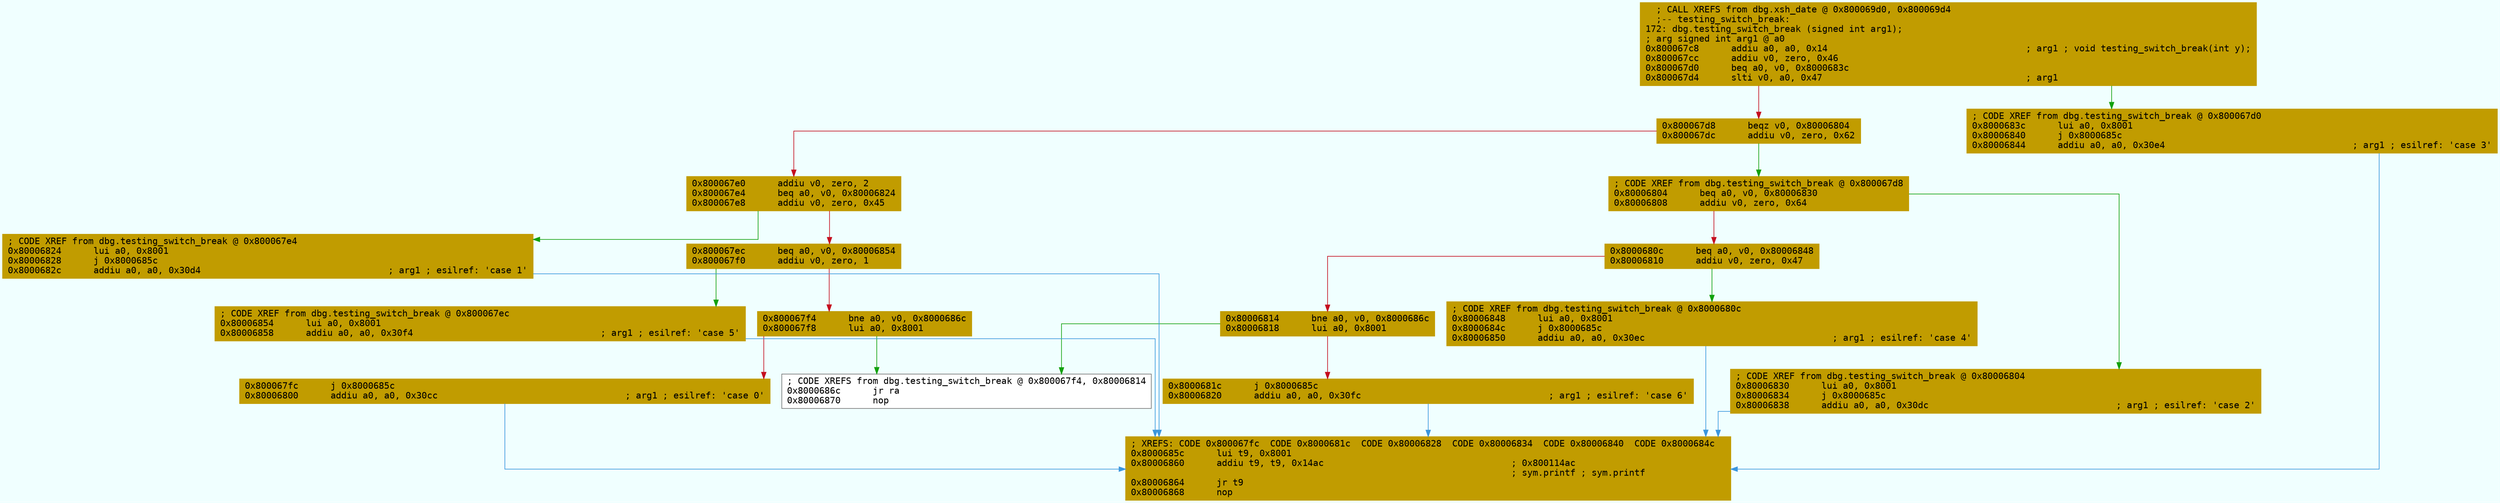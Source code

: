 digraph code {
	graph [bgcolor=azure fontsize=8 fontname="Courier" splines="ortho"];
	node [fillcolor=gray style=filled shape=box];
	edge [arrowhead="normal"];
	"0x800067c8" [URL="dbg.testing_switch_break/0x800067c8", fillcolor="#c19c00",color="#c19c00", fontname="Courier",label="  ; CALL XREFS from dbg.xsh_date @ 0x800069d0, 0x800069d4\l  ;-- testing_switch_break:\l172: dbg.testing_switch_break (signed int arg1);\l; arg signed int arg1 @ a0\l0x800067c8      addiu a0, a0, 0x14                                     ; arg1 ; void testing_switch_break(int y);\l0x800067cc      addiu v0, zero, 0x46\l0x800067d0      beq a0, v0, 0x8000683c\l0x800067d4      slti v0, a0, 0x47                                      ; arg1\l"]
	"0x800067d8" [URL="dbg.testing_switch_break/0x800067d8", fillcolor="#c19c00",color="#c19c00", fontname="Courier",label="0x800067d8      beqz v0, 0x80006804\l0x800067dc      addiu v0, zero, 0x62\l"]
	"0x800067e0" [URL="dbg.testing_switch_break/0x800067e0", fillcolor="#c19c00",color="#c19c00", fontname="Courier",label="0x800067e0      addiu v0, zero, 2\l0x800067e4      beq a0, v0, 0x80006824\l0x800067e8      addiu v0, zero, 0x45\l"]
	"0x800067ec" [URL="dbg.testing_switch_break/0x800067ec", fillcolor="#c19c00",color="#c19c00", fontname="Courier",label="0x800067ec      beq a0, v0, 0x80006854\l0x800067f0      addiu v0, zero, 1\l"]
	"0x800067f4" [URL="dbg.testing_switch_break/0x800067f4", fillcolor="#c19c00",color="#c19c00", fontname="Courier",label="0x800067f4      bne a0, v0, 0x8000686c\l0x800067f8      lui a0, 0x8001\l"]
	"0x800067fc" [URL="dbg.testing_switch_break/0x800067fc", fillcolor="#c19c00",color="#c19c00", fontname="Courier",label="0x800067fc      j 0x8000685c\l0x80006800      addiu a0, a0, 0x30cc                                   ; arg1 ; esilref: 'case 0'\l"]
	"0x80006804" [URL="dbg.testing_switch_break/0x80006804", fillcolor="#c19c00",color="#c19c00", fontname="Courier",label="; CODE XREF from dbg.testing_switch_break @ 0x800067d8\l0x80006804      beq a0, v0, 0x80006830\l0x80006808      addiu v0, zero, 0x64\l"]
	"0x8000680c" [URL="dbg.testing_switch_break/0x8000680c", fillcolor="#c19c00",color="#c19c00", fontname="Courier",label="0x8000680c      beq a0, v0, 0x80006848\l0x80006810      addiu v0, zero, 0x47\l"]
	"0x80006814" [URL="dbg.testing_switch_break/0x80006814", fillcolor="#c19c00",color="#c19c00", fontname="Courier",label="0x80006814      bne a0, v0, 0x8000686c\l0x80006818      lui a0, 0x8001\l"]
	"0x8000681c" [URL="dbg.testing_switch_break/0x8000681c", fillcolor="#c19c00",color="#c19c00", fontname="Courier",label="0x8000681c      j 0x8000685c\l0x80006820      addiu a0, a0, 0x30fc                                   ; arg1 ; esilref: 'case 6'\l"]
	"0x80006824" [URL="dbg.testing_switch_break/0x80006824", fillcolor="#c19c00",color="#c19c00", fontname="Courier",label="; CODE XREF from dbg.testing_switch_break @ 0x800067e4\l0x80006824      lui a0, 0x8001\l0x80006828      j 0x8000685c\l0x8000682c      addiu a0, a0, 0x30d4                                   ; arg1 ; esilref: 'case 1'\l"]
	"0x80006830" [URL="dbg.testing_switch_break/0x80006830", fillcolor="#c19c00",color="#c19c00", fontname="Courier",label="; CODE XREF from dbg.testing_switch_break @ 0x80006804\l0x80006830      lui a0, 0x8001\l0x80006834      j 0x8000685c\l0x80006838      addiu a0, a0, 0x30dc                                   ; arg1 ; esilref: 'case 2'\l"]
	"0x8000683c" [URL="dbg.testing_switch_break/0x8000683c", fillcolor="#c19c00",color="#c19c00", fontname="Courier",label="; CODE XREF from dbg.testing_switch_break @ 0x800067d0\l0x8000683c      lui a0, 0x8001\l0x80006840      j 0x8000685c\l0x80006844      addiu a0, a0, 0x30e4                                   ; arg1 ; esilref: 'case 3'\l"]
	"0x80006848" [URL="dbg.testing_switch_break/0x80006848", fillcolor="#c19c00",color="#c19c00", fontname="Courier",label="; CODE XREF from dbg.testing_switch_break @ 0x8000680c\l0x80006848      lui a0, 0x8001\l0x8000684c      j 0x8000685c\l0x80006850      addiu a0, a0, 0x30ec                                   ; arg1 ; esilref: 'case 4'\l"]
	"0x80006854" [URL="dbg.testing_switch_break/0x80006854", fillcolor="#c19c00",color="#c19c00", fontname="Courier",label="; CODE XREF from dbg.testing_switch_break @ 0x800067ec\l0x80006854      lui a0, 0x8001\l0x80006858      addiu a0, a0, 0x30f4                                   ; arg1 ; esilref: 'case 5'\l"]
	"0x8000685c" [URL="dbg.testing_switch_break/0x8000685c", fillcolor="#c19c00",color="#c19c00", fontname="Courier",label="; XREFS: CODE 0x800067fc  CODE 0x8000681c  CODE 0x80006828  CODE 0x80006834  CODE 0x80006840  CODE 0x8000684c  \l0x8000685c      lui t9, 0x8001\l0x80006860      addiu t9, t9, 0x14ac                                   ; 0x800114ac\l                                                                       ; sym.printf ; sym.printf\l0x80006864      jr t9\l0x80006868      nop\l"]
	"0x8000686c" [URL="dbg.testing_switch_break/0x8000686c", fillcolor="white",color="#767676", fontname="Courier",label="; CODE XREFS from dbg.testing_switch_break @ 0x800067f4, 0x80006814\l0x8000686c      jr ra\l0x80006870      nop\l"]
        "0x800067c8" -> "0x8000683c" [color="#13a10e"];
        "0x800067c8" -> "0x800067d8" [color="#c50f1f"];
        "0x800067d8" -> "0x80006804" [color="#13a10e"];
        "0x800067d8" -> "0x800067e0" [color="#c50f1f"];
        "0x800067e0" -> "0x80006824" [color="#13a10e"];
        "0x800067e0" -> "0x800067ec" [color="#c50f1f"];
        "0x800067ec" -> "0x80006854" [color="#13a10e"];
        "0x800067ec" -> "0x800067f4" [color="#c50f1f"];
        "0x800067f4" -> "0x8000686c" [color="#13a10e"];
        "0x800067f4" -> "0x800067fc" [color="#c50f1f"];
        "0x800067fc" -> "0x8000685c" [color="#3a96dd"];
        "0x80006804" -> "0x80006830" [color="#13a10e"];
        "0x80006804" -> "0x8000680c" [color="#c50f1f"];
        "0x8000680c" -> "0x80006848" [color="#13a10e"];
        "0x8000680c" -> "0x80006814" [color="#c50f1f"];
        "0x80006814" -> "0x8000686c" [color="#13a10e"];
        "0x80006814" -> "0x8000681c" [color="#c50f1f"];
        "0x8000681c" -> "0x8000685c" [color="#3a96dd"];
        "0x80006824" -> "0x8000685c" [color="#3a96dd"];
        "0x80006830" -> "0x8000685c" [color="#3a96dd"];
        "0x8000683c" -> "0x8000685c" [color="#3a96dd"];
        "0x80006848" -> "0x8000685c" [color="#3a96dd"];
        "0x80006854" -> "0x8000685c" [color="#3a96dd"];
}
